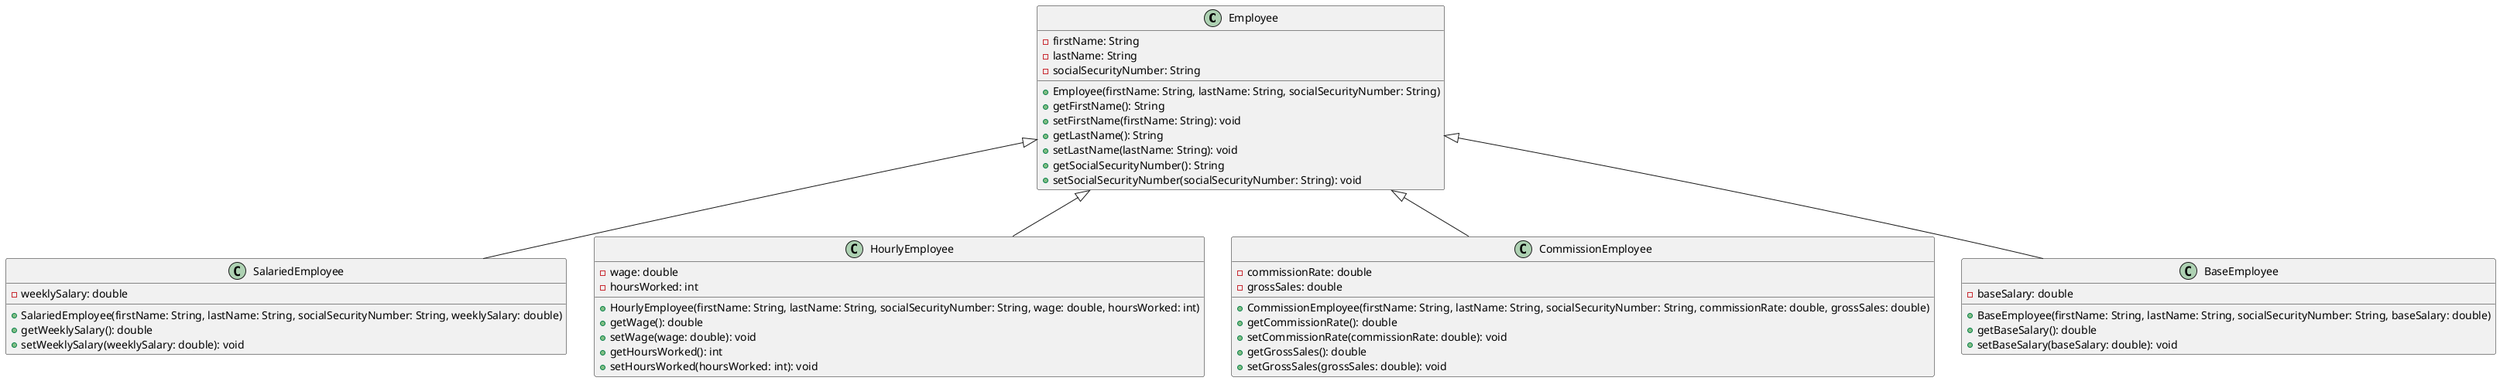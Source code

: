 @startuml classdiagram1

class Employee {
  - firstName: String
  - lastName: String
  - socialSecurityNumber: String

  + Employee(firstName: String, lastName: String, socialSecurityNumber: String)
  + getFirstName(): String
  + setFirstName(firstName: String): void
  + getLastName(): String
  + setLastName(lastName: String): void
  + getSocialSecurityNumber(): String
  + setSocialSecurityNumber(socialSecurityNumber: String): void
}

class SalariedEmployee {
  - weeklySalary: double

  + SalariedEmployee(firstName: String, lastName: String, socialSecurityNumber: String, weeklySalary: double)
  + getWeeklySalary(): double
  + setWeeklySalary(weeklySalary: double): void
}

class HourlyEmployee {
  - wage: double
  - hoursWorked: int

  + HourlyEmployee(firstName: String, lastName: String, socialSecurityNumber: String, wage: double, hoursWorked: int)
  + getWage(): double
  + setWage(wage: double): void
  + getHoursWorked(): int
  + setHoursWorked(hoursWorked: int): void
}

class CommissionEmployee {
  - commissionRate: double
  - grossSales: double

  + CommissionEmployee(firstName: String, lastName: String, socialSecurityNumber: String, commissionRate: double, grossSales: double)
  + getCommissionRate(): double
  + setCommissionRate(commissionRate: double): void
  + getGrossSales(): double
  + setGrossSales(grossSales: double): void
}

class BaseEmployee {
  - baseSalary: double

  + BaseEmployee(firstName: String, lastName: String, socialSecurityNumber: String, baseSalary: double)
  + getBaseSalary(): double
  + setBaseSalary(baseSalary: double): void
}

Employee <|-- SalariedEmployee
Employee <|-- HourlyEmployee
Employee <|-- CommissionEmployee
Employee <|-- BaseEmployee
@enduml

